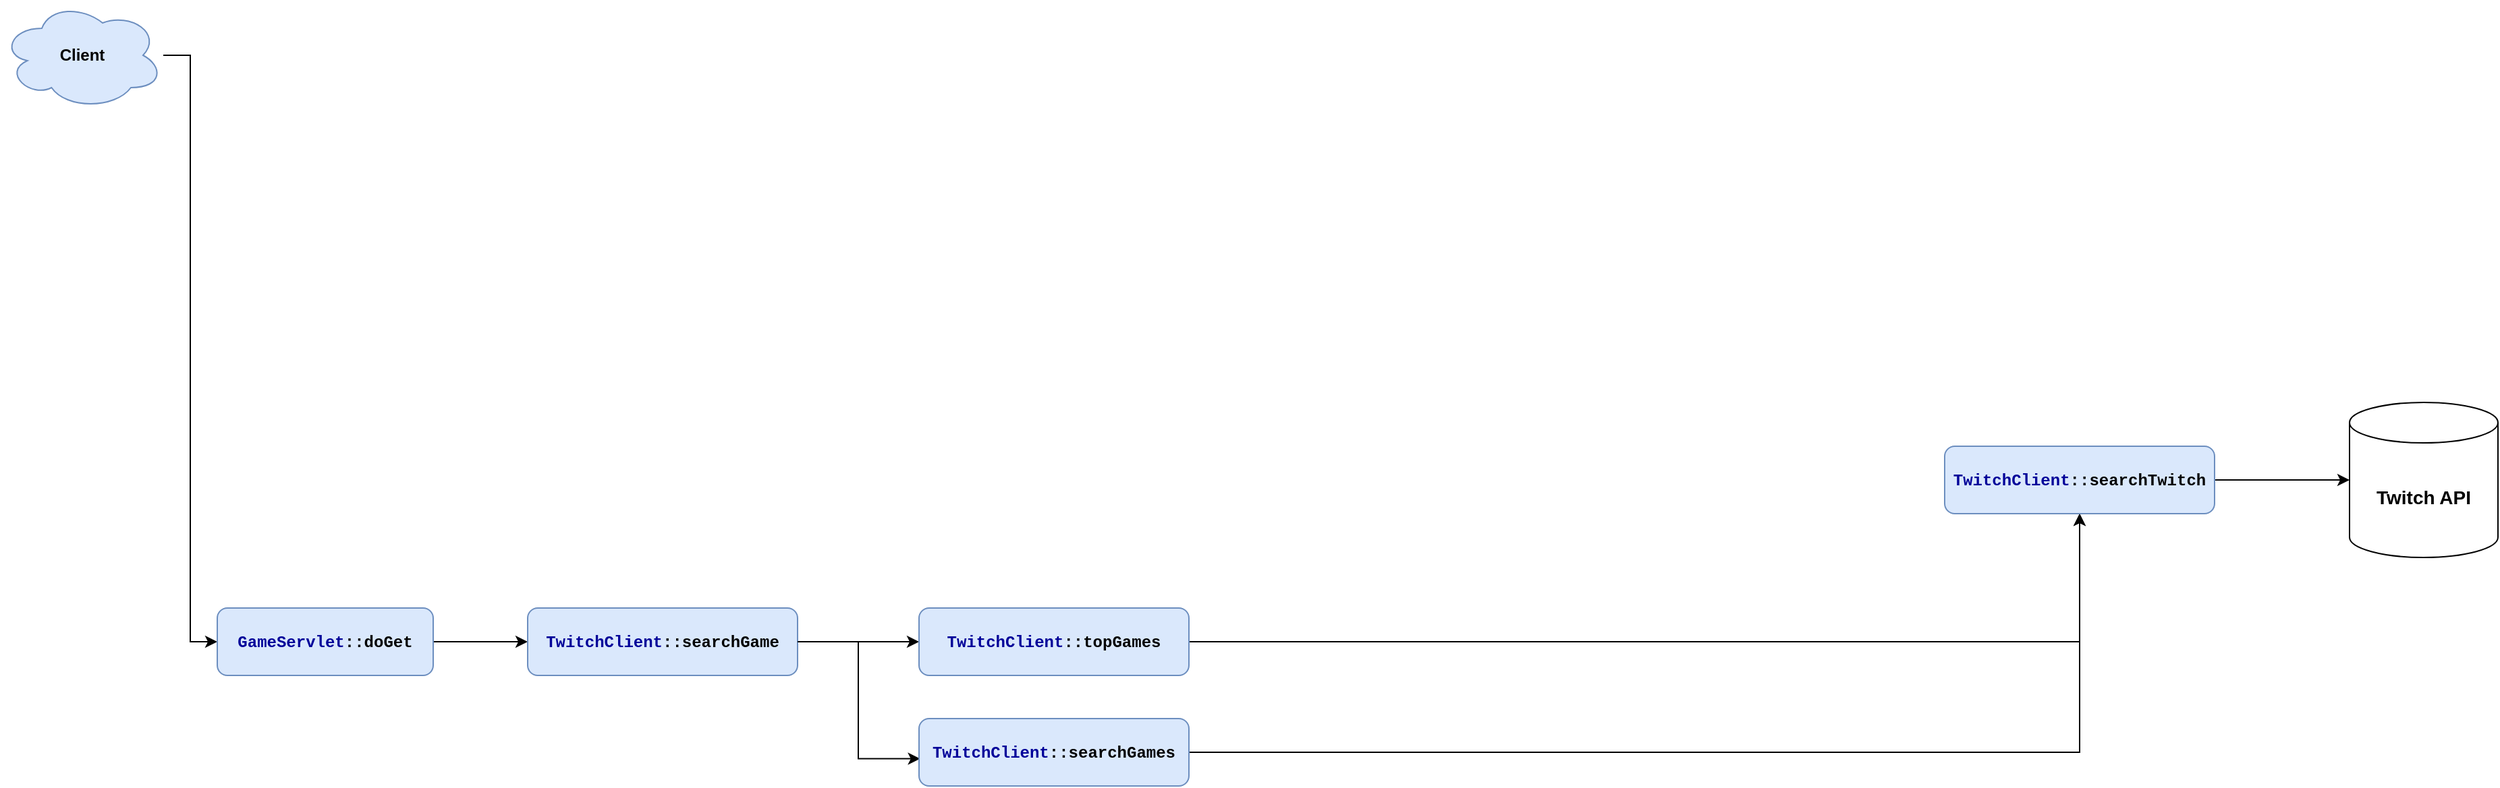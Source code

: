 <mxfile version="14.6.13" type="device"><diagram id="C5RBs43oDa-KdzZeNtuy" name="Page-1"><mxGraphModel dx="1843" dy="1487" grid="1" gridSize="10" guides="1" tooltips="1" connect="1" arrows="1" fold="1" page="1" pageScale="1" pageWidth="2336" pageHeight="1654" math="0" shadow="0"><root><mxCell id="WIyWlLk6GJQsqaUBKTNV-0"/><mxCell id="WIyWlLk6GJQsqaUBKTNV-1" parent="WIyWlLk6GJQsqaUBKTNV-0"/><mxCell id="jssqdtnFFhQKV82GrpEr-3" style="edgeStyle=orthogonalEdgeStyle;rounded=0;orthogonalLoop=1;jettySize=auto;html=1;entryX=0;entryY=0.5;entryDx=0;entryDy=0;" edge="1" parent="WIyWlLk6GJQsqaUBKTNV-1" source="jssqdtnFFhQKV82GrpEr-0" target="jssqdtnFFhQKV82GrpEr-1"><mxGeometry relative="1" as="geometry"><mxPoint x="175" y="640" as="targetPoint"/></mxGeometry></mxCell><mxCell id="jssqdtnFFhQKV82GrpEr-0" value="Client" style="ellipse;shape=cloud;whiteSpace=wrap;html=1;fillColor=#dae8fc;strokeColor=#6c8ebf;fontStyle=1" vertex="1" parent="WIyWlLk6GJQsqaUBKTNV-1"><mxGeometry y="270" width="120" height="80" as="geometry"/></mxCell><mxCell id="jssqdtnFFhQKV82GrpEr-6" style="edgeStyle=orthogonalEdgeStyle;rounded=0;orthogonalLoop=1;jettySize=auto;html=1;entryX=0;entryY=0.5;entryDx=0;entryDy=0;" edge="1" parent="WIyWlLk6GJQsqaUBKTNV-1" source="jssqdtnFFhQKV82GrpEr-1" target="jssqdtnFFhQKV82GrpEr-5"><mxGeometry relative="1" as="geometry"/></mxCell><mxCell id="jssqdtnFFhQKV82GrpEr-1" value="&lt;font face=&quot;Courier New&quot;&gt;&lt;font color=&quot;#000099&quot;&gt;GameServlet&lt;/font&gt;::doGet&lt;/font&gt;" style="rounded=1;whiteSpace=wrap;html=1;fillColor=#dae8fc;strokeColor=#6c8ebf;fontStyle=1" vertex="1" parent="WIyWlLk6GJQsqaUBKTNV-1"><mxGeometry x="160" y="720" width="160" height="50" as="geometry"/></mxCell><mxCell id="jssqdtnFFhQKV82GrpEr-11" style="edgeStyle=orthogonalEdgeStyle;rounded=0;orthogonalLoop=1;jettySize=auto;html=1;entryX=0.004;entryY=0.596;entryDx=0;entryDy=0;entryPerimeter=0;" edge="1" parent="WIyWlLk6GJQsqaUBKTNV-1" source="jssqdtnFFhQKV82GrpEr-5" target="jssqdtnFFhQKV82GrpEr-10"><mxGeometry relative="1" as="geometry"/></mxCell><mxCell id="jssqdtnFFhQKV82GrpEr-5" value="&lt;font face=&quot;Courier New&quot;&gt;&lt;font color=&quot;#000099&quot;&gt;TwitchClient&lt;/font&gt;::searchGame&lt;/font&gt;" style="rounded=1;whiteSpace=wrap;html=1;fillColor=#dae8fc;strokeColor=#6c8ebf;fontStyle=1" vertex="1" parent="WIyWlLk6GJQsqaUBKTNV-1"><mxGeometry x="390" y="720" width="200" height="50" as="geometry"/></mxCell><mxCell id="jssqdtnFFhQKV82GrpEr-8" style="edgeStyle=orthogonalEdgeStyle;rounded=0;orthogonalLoop=1;jettySize=auto;html=1;entryX=0;entryY=0.5;entryDx=0;entryDy=0;exitX=1;exitY=0.5;exitDx=0;exitDy=0;" edge="1" target="jssqdtnFFhQKV82GrpEr-9" parent="WIyWlLk6GJQsqaUBKTNV-1" source="jssqdtnFFhQKV82GrpEr-5"><mxGeometry relative="1" as="geometry"><mxPoint x="610" y="745" as="sourcePoint"/></mxGeometry></mxCell><mxCell id="jssqdtnFFhQKV82GrpEr-13" style="edgeStyle=orthogonalEdgeStyle;rounded=0;orthogonalLoop=1;jettySize=auto;html=1;" edge="1" parent="WIyWlLk6GJQsqaUBKTNV-1" source="jssqdtnFFhQKV82GrpEr-9" target="jssqdtnFFhQKV82GrpEr-12"><mxGeometry relative="1" as="geometry"/></mxCell><mxCell id="jssqdtnFFhQKV82GrpEr-9" value="&lt;font color=&quot;#000099&quot; style=&quot;font-family: &amp;#34;courier new&amp;#34;&quot;&gt;TwitchClient&lt;/font&gt;&lt;span style=&quot;font-family: &amp;#34;courier new&amp;#34;&quot;&gt;::topGames&lt;/span&gt;" style="rounded=1;whiteSpace=wrap;html=1;fillColor=#dae8fc;strokeColor=#6c8ebf;fontStyle=1" vertex="1" parent="WIyWlLk6GJQsqaUBKTNV-1"><mxGeometry x="680" y="720" width="200" height="50" as="geometry"/></mxCell><mxCell id="jssqdtnFFhQKV82GrpEr-14" style="edgeStyle=orthogonalEdgeStyle;rounded=0;orthogonalLoop=1;jettySize=auto;html=1;entryX=0.5;entryY=1;entryDx=0;entryDy=0;" edge="1" parent="WIyWlLk6GJQsqaUBKTNV-1" source="jssqdtnFFhQKV82GrpEr-10" target="jssqdtnFFhQKV82GrpEr-12"><mxGeometry relative="1" as="geometry"/></mxCell><mxCell id="jssqdtnFFhQKV82GrpEr-10" value="&lt;font color=&quot;#000099&quot; style=&quot;font-family: &amp;#34;courier new&amp;#34;&quot;&gt;TwitchClient&lt;/font&gt;&lt;span style=&quot;font-family: &amp;#34;courier new&amp;#34;&quot;&gt;::searchGames&lt;/span&gt;" style="rounded=1;whiteSpace=wrap;html=1;fillColor=#dae8fc;strokeColor=#6c8ebf;fontStyle=1" vertex="1" parent="WIyWlLk6GJQsqaUBKTNV-1"><mxGeometry x="680" y="802" width="200" height="50" as="geometry"/></mxCell><mxCell id="jssqdtnFFhQKV82GrpEr-17" style="edgeStyle=orthogonalEdgeStyle;rounded=0;orthogonalLoop=1;jettySize=auto;html=1;entryX=0;entryY=0.5;entryDx=0;entryDy=0;entryPerimeter=0;fontSize=14;" edge="1" parent="WIyWlLk6GJQsqaUBKTNV-1" source="jssqdtnFFhQKV82GrpEr-12" target="jssqdtnFFhQKV82GrpEr-15"><mxGeometry relative="1" as="geometry"/></mxCell><mxCell id="jssqdtnFFhQKV82GrpEr-12" value="&lt;font color=&quot;#000099&quot; style=&quot;font-family: &amp;#34;courier new&amp;#34;&quot;&gt;TwitchClient&lt;/font&gt;&lt;span style=&quot;font-family: &amp;#34;courier new&amp;#34;&quot;&gt;::searchTwitch&lt;/span&gt;" style="rounded=1;whiteSpace=wrap;html=1;fillColor=#dae8fc;strokeColor=#6c8ebf;fontStyle=1" vertex="1" parent="WIyWlLk6GJQsqaUBKTNV-1"><mxGeometry x="1440" y="600" width="200" height="50" as="geometry"/></mxCell><mxCell id="jssqdtnFFhQKV82GrpEr-15" value="Twitch API&lt;br style=&quot;font-size: 14px;&quot;&gt;" style="shape=cylinder3;whiteSpace=wrap;html=1;boundedLbl=1;backgroundOutline=1;size=15;fontStyle=1;fontSize=14;" vertex="1" parent="WIyWlLk6GJQsqaUBKTNV-1"><mxGeometry x="1740" y="567.5" width="110" height="115" as="geometry"/></mxCell></root></mxGraphModel></diagram></mxfile>